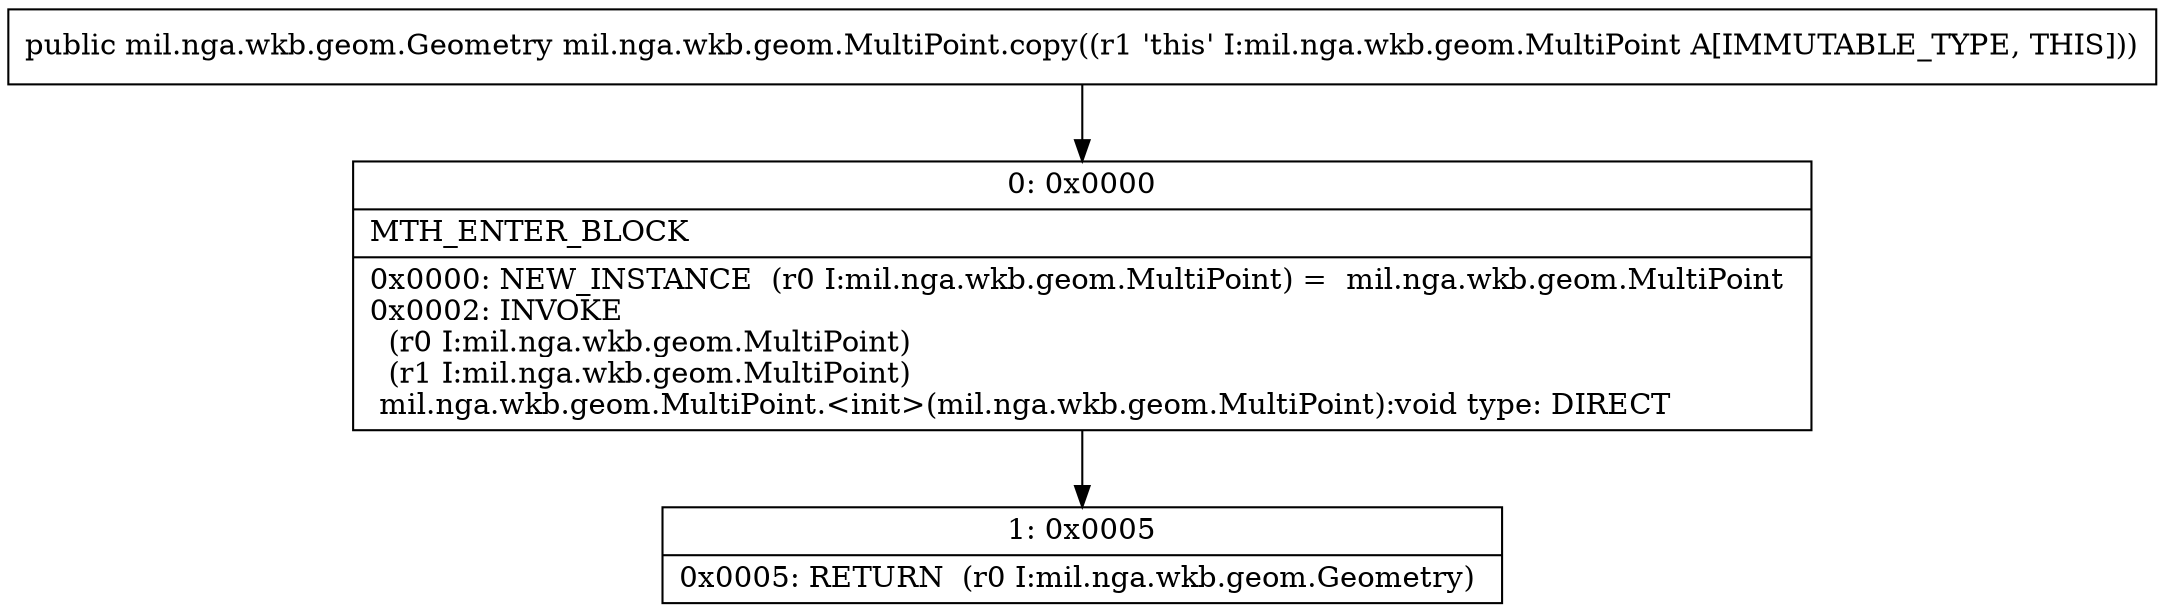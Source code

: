 digraph "CFG formil.nga.wkb.geom.MultiPoint.copy()Lmil\/nga\/wkb\/geom\/Geometry;" {
Node_0 [shape=record,label="{0\:\ 0x0000|MTH_ENTER_BLOCK\l|0x0000: NEW_INSTANCE  (r0 I:mil.nga.wkb.geom.MultiPoint) =  mil.nga.wkb.geom.MultiPoint \l0x0002: INVOKE  \l  (r0 I:mil.nga.wkb.geom.MultiPoint)\l  (r1 I:mil.nga.wkb.geom.MultiPoint)\l mil.nga.wkb.geom.MultiPoint.\<init\>(mil.nga.wkb.geom.MultiPoint):void type: DIRECT \l}"];
Node_1 [shape=record,label="{1\:\ 0x0005|0x0005: RETURN  (r0 I:mil.nga.wkb.geom.Geometry) \l}"];
MethodNode[shape=record,label="{public mil.nga.wkb.geom.Geometry mil.nga.wkb.geom.MultiPoint.copy((r1 'this' I:mil.nga.wkb.geom.MultiPoint A[IMMUTABLE_TYPE, THIS])) }"];
MethodNode -> Node_0;
Node_0 -> Node_1;
}

